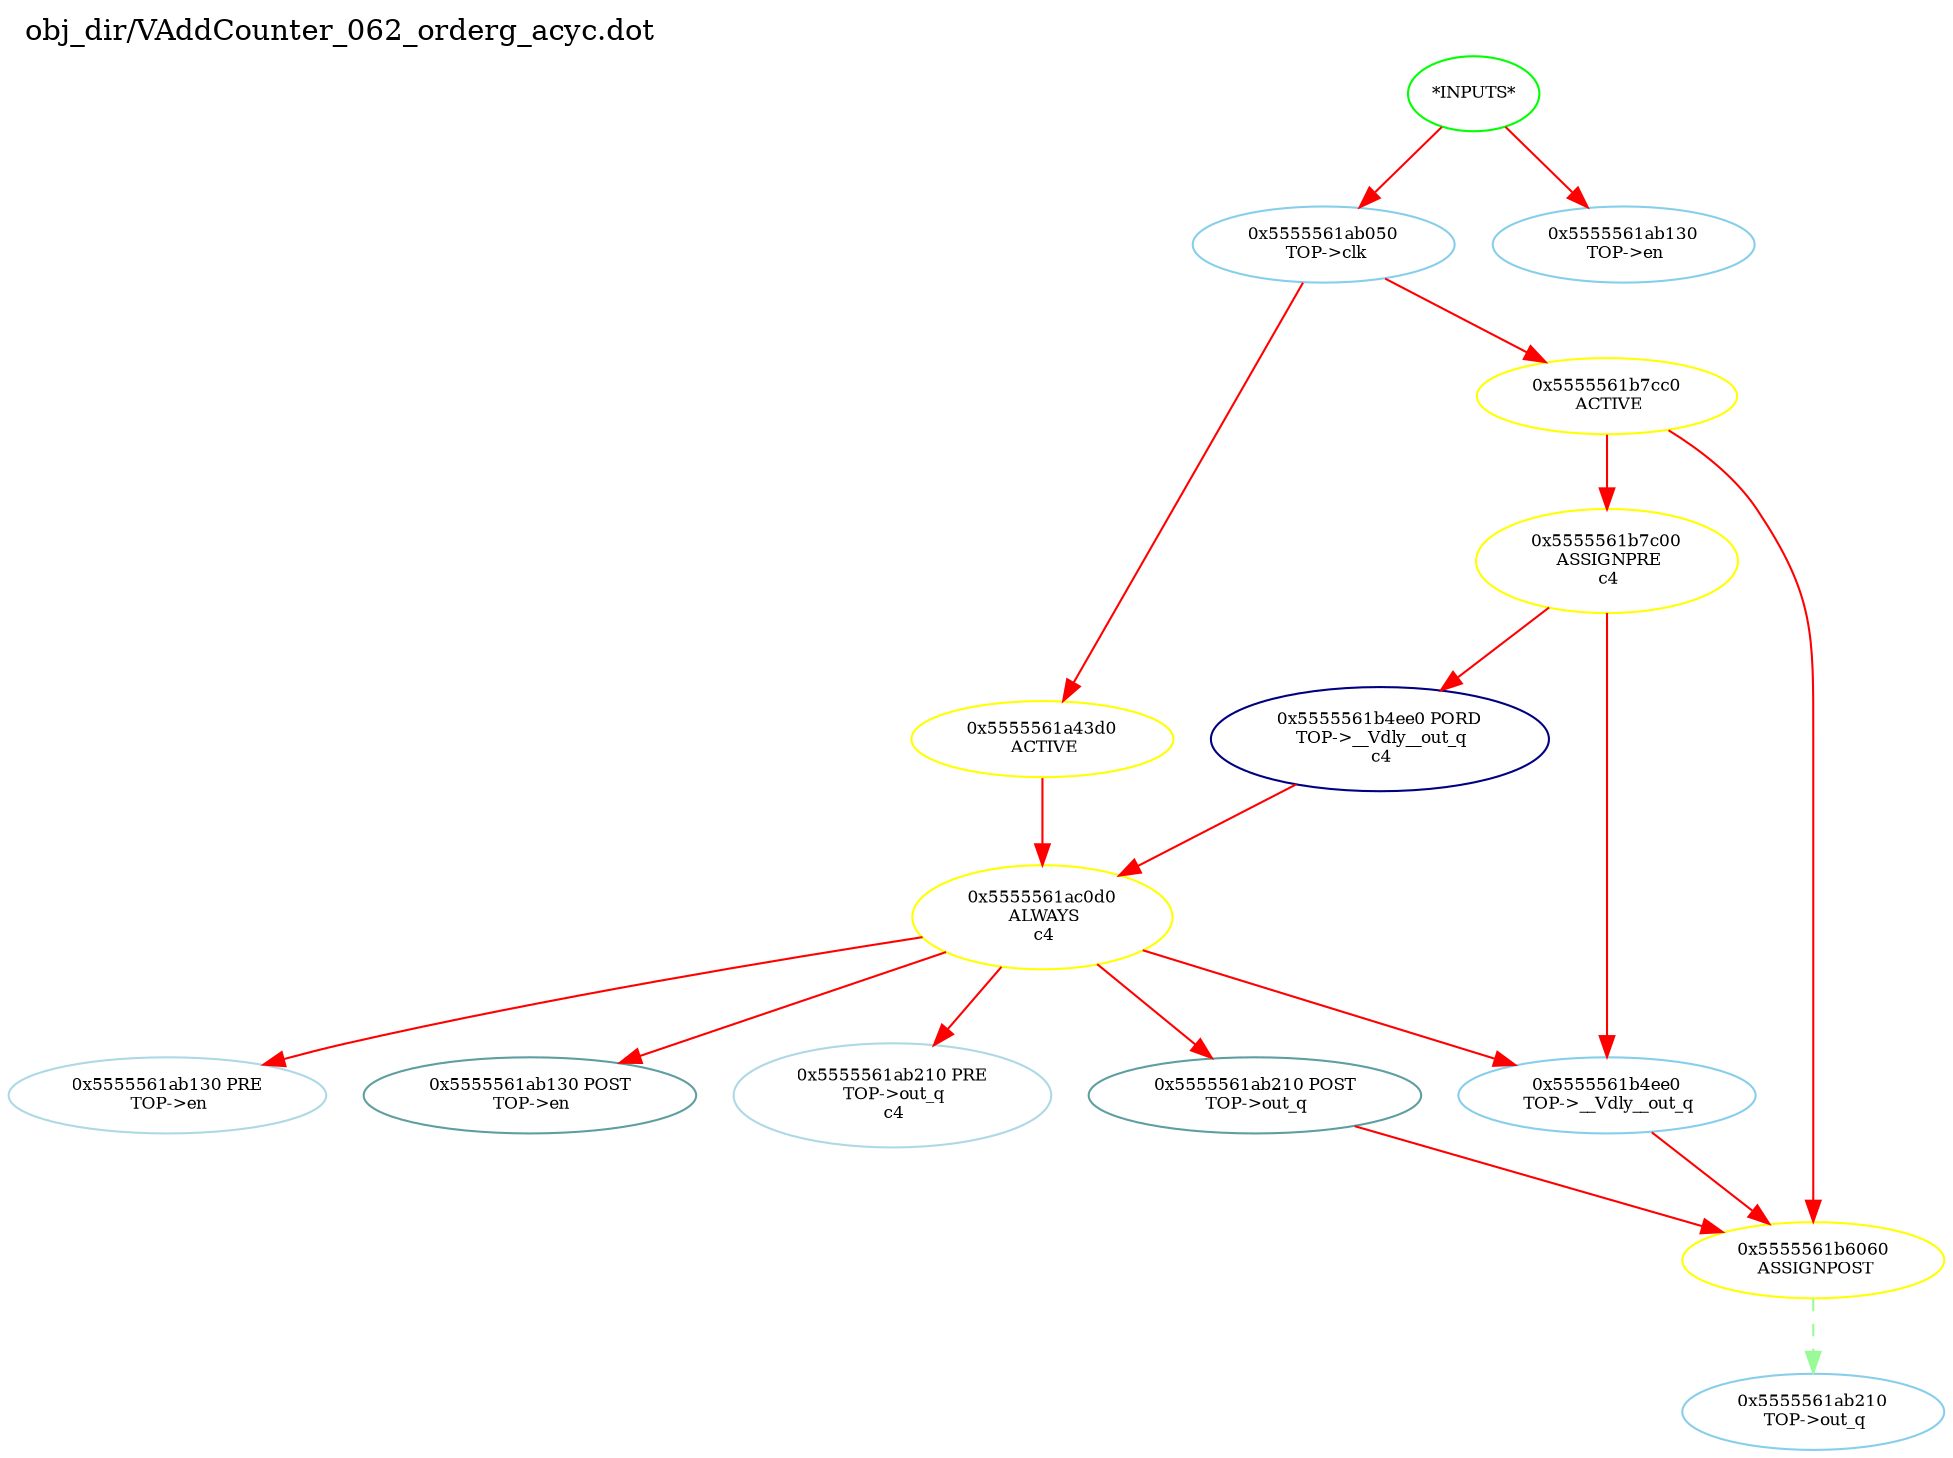 digraph v3graph {
	graph	[label="obj_dir/VAddCounter_062_orderg_acyc.dot",
		 labelloc=t, labeljust=l,
		 //size="7.5,10",
		 rankdir=TB];
	n0	[fontsize=8 label="*INPUTS*", color=green];
	n0x5555561aae90_1	[fontsize=8 label="0x5555561ab050\n TOP->clk", color=skyblue];
	n0x5555561aae90_2	[fontsize=8 label="0x5555561ab130\n TOP->en", color=skyblue];
	n0x5555561aae90_3	[fontsize=8 label="0x5555561a43d0\n ACTIVE", color=yellow];
	n0x5555561aae90_4	[fontsize=8 label="0x5555561ac0d0\n ALWAYS\n c4", color=yellow];
	n0x5555561aae90_5	[fontsize=8 label="0x5555561ab130 PRE\n TOP->en", color=lightblue];
	n0x5555561aae90_6	[fontsize=8 label="0x5555561ab130 POST\n TOP->en", color=CadetBlue];
	n0x5555561aae90_7	[fontsize=8 label="0x5555561ab210 PRE\n TOP->out_q\n c4", color=lightblue];
	n0x5555561aae90_8	[fontsize=8 label="0x5555561ab210 POST\n TOP->out_q", color=CadetBlue];
	n0x5555561aae90_9	[fontsize=8 label="0x5555561b4ee0 PORD\n TOP->__Vdly__out_q\n c4", color=NavyBlue];
	n0x5555561aae90_10	[fontsize=8 label="0x5555561b4ee0\n TOP->__Vdly__out_q", color=skyblue];
	n0x5555561aae90_11	[fontsize=8 label="0x5555561b7cc0\n ACTIVE", color=yellow];
	n0x5555561aae90_12	[fontsize=8 label="0x5555561b7c00\n ASSIGNPRE\n c4", color=yellow];
	n0x5555561aae90_13	[fontsize=8 label="0x5555561b6060\n ASSIGNPOST", color=yellow];
	n0x5555561aae90_14	[fontsize=8 label="0x5555561ab210\n TOP->out_q", color=skyblue];
	n0 -> n0x5555561aae90_1 [fontsize=8 label="" weight=1 color=red];
	n0 -> n0x5555561aae90_2 [fontsize=8 label="" weight=1 color=red];
	n0x5555561aae90_1 -> n0x5555561aae90_3 [fontsize=8 label="" weight=8 color=red];
	n0x5555561aae90_1 -> n0x5555561aae90_11 [fontsize=8 label="" weight=8 color=red];
	n0x5555561aae90_3 -> n0x5555561aae90_4 [fontsize=8 label="" weight=32 color=red];
	n0x5555561aae90_4 -> n0x5555561aae90_5 [fontsize=8 label="" weight=32 color=red];
	n0x5555561aae90_4 -> n0x5555561aae90_6 [fontsize=8 label="" weight=2 color=red];
	n0x5555561aae90_4 -> n0x5555561aae90_7 [fontsize=8 label="" weight=32 color=red];
	n0x5555561aae90_4 -> n0x5555561aae90_8 [fontsize=8 label="" weight=2 color=red];
	n0x5555561aae90_4 -> n0x5555561aae90_10 [fontsize=8 label="" weight=32 color=red];
	n0x5555561aae90_8 -> n0x5555561aae90_13 [fontsize=8 label="" weight=2 color=red];
	n0x5555561aae90_9 -> n0x5555561aae90_4 [fontsize=8 label="" weight=32 color=red];
	n0x5555561aae90_10 -> n0x5555561aae90_13 [fontsize=8 label="" weight=8 color=red];
	n0x5555561aae90_11 -> n0x5555561aae90_12 [fontsize=8 label="" weight=32 color=red];
	n0x5555561aae90_11 -> n0x5555561aae90_13 [fontsize=8 label="" weight=32 color=red];
	n0x5555561aae90_12 -> n0x5555561aae90_9 [fontsize=8 label="" weight=32 color=red];
	n0x5555561aae90_12 -> n0x5555561aae90_10 [fontsize=8 label="" weight=32 color=red];
	n0x5555561aae90_13 -> n0x5555561aae90_14 [fontsize=8 label="" weight=1 color=PaleGreen style=dashed];
}
